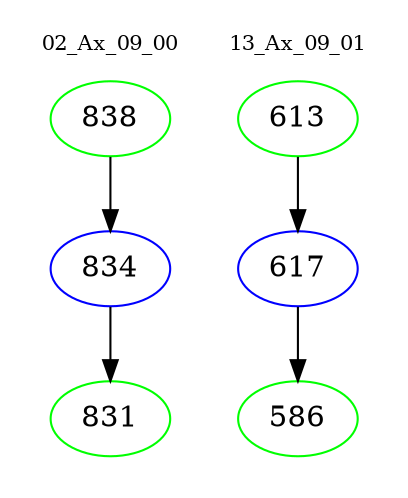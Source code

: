 digraph{
subgraph cluster_0 {
color = white
label = "02_Ax_09_00";
fontsize=10;
T0_838 [label="838", color="green"]
T0_838 -> T0_834 [color="black"]
T0_834 [label="834", color="blue"]
T0_834 -> T0_831 [color="black"]
T0_831 [label="831", color="green"]
}
subgraph cluster_1 {
color = white
label = "13_Ax_09_01";
fontsize=10;
T1_613 [label="613", color="green"]
T1_613 -> T1_617 [color="black"]
T1_617 [label="617", color="blue"]
T1_617 -> T1_586 [color="black"]
T1_586 [label="586", color="green"]
}
}
